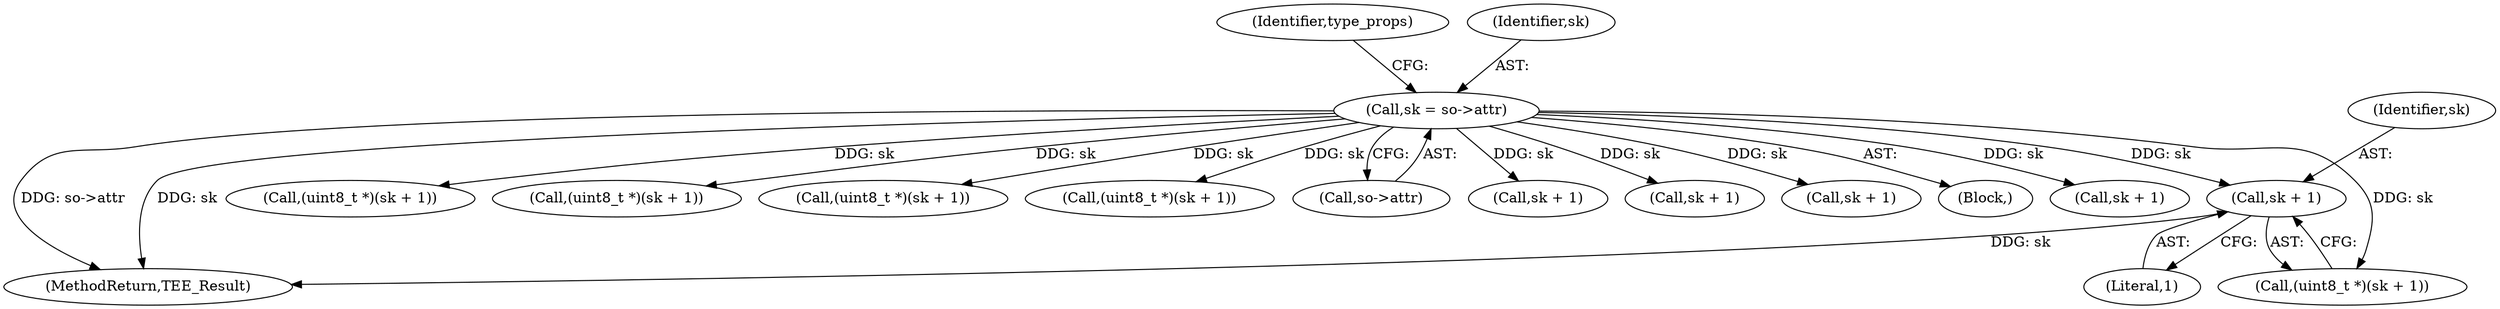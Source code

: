 digraph "0_optee_os_a637243270fc1faae16de059091795c32d86e65e@pointer" {
"1000338" [label="(Call,sk + 1)"];
"1000221" [label="(Call,sk = so->attr)"];
"1000340" [label="(Literal,1)"];
"1000227" [label="(Identifier,type_props)"];
"1000504" [label="(Call,sk + 1)"];
"1000859" [label="(MethodReturn,TEE_Result)"];
"1000823" [label="(Call,(uint8_t *)(sk + 1))"];
"1000722" [label="(Call,(uint8_t *)(sk + 1))"];
"1000221" [label="(Call,sk = so->attr)"];
"1000339" [label="(Identifier,sk)"];
"1000502" [label="(Call,(uint8_t *)(sk + 1))"];
"1000338" [label="(Call,sk + 1)"];
"1000625" [label="(Call,(uint8_t *)(sk + 1))"];
"1000223" [label="(Call,so->attr)"];
"1000724" [label="(Call,sk + 1)"];
"1000825" [label="(Call,sk + 1)"];
"1000627" [label="(Call,sk + 1)"];
"1000222" [label="(Identifier,sk)"];
"1000113" [label="(Block,)"];
"1000336" [label="(Call,(uint8_t *)(sk + 1))"];
"1000338" -> "1000336"  [label="AST: "];
"1000338" -> "1000340"  [label="CFG: "];
"1000339" -> "1000338"  [label="AST: "];
"1000340" -> "1000338"  [label="AST: "];
"1000336" -> "1000338"  [label="CFG: "];
"1000338" -> "1000859"  [label="DDG: sk"];
"1000221" -> "1000338"  [label="DDG: sk"];
"1000221" -> "1000113"  [label="AST: "];
"1000221" -> "1000223"  [label="CFG: "];
"1000222" -> "1000221"  [label="AST: "];
"1000223" -> "1000221"  [label="AST: "];
"1000227" -> "1000221"  [label="CFG: "];
"1000221" -> "1000859"  [label="DDG: so->attr"];
"1000221" -> "1000859"  [label="DDG: sk"];
"1000221" -> "1000336"  [label="DDG: sk"];
"1000221" -> "1000502"  [label="DDG: sk"];
"1000221" -> "1000504"  [label="DDG: sk"];
"1000221" -> "1000625"  [label="DDG: sk"];
"1000221" -> "1000627"  [label="DDG: sk"];
"1000221" -> "1000722"  [label="DDG: sk"];
"1000221" -> "1000724"  [label="DDG: sk"];
"1000221" -> "1000823"  [label="DDG: sk"];
"1000221" -> "1000825"  [label="DDG: sk"];
}
